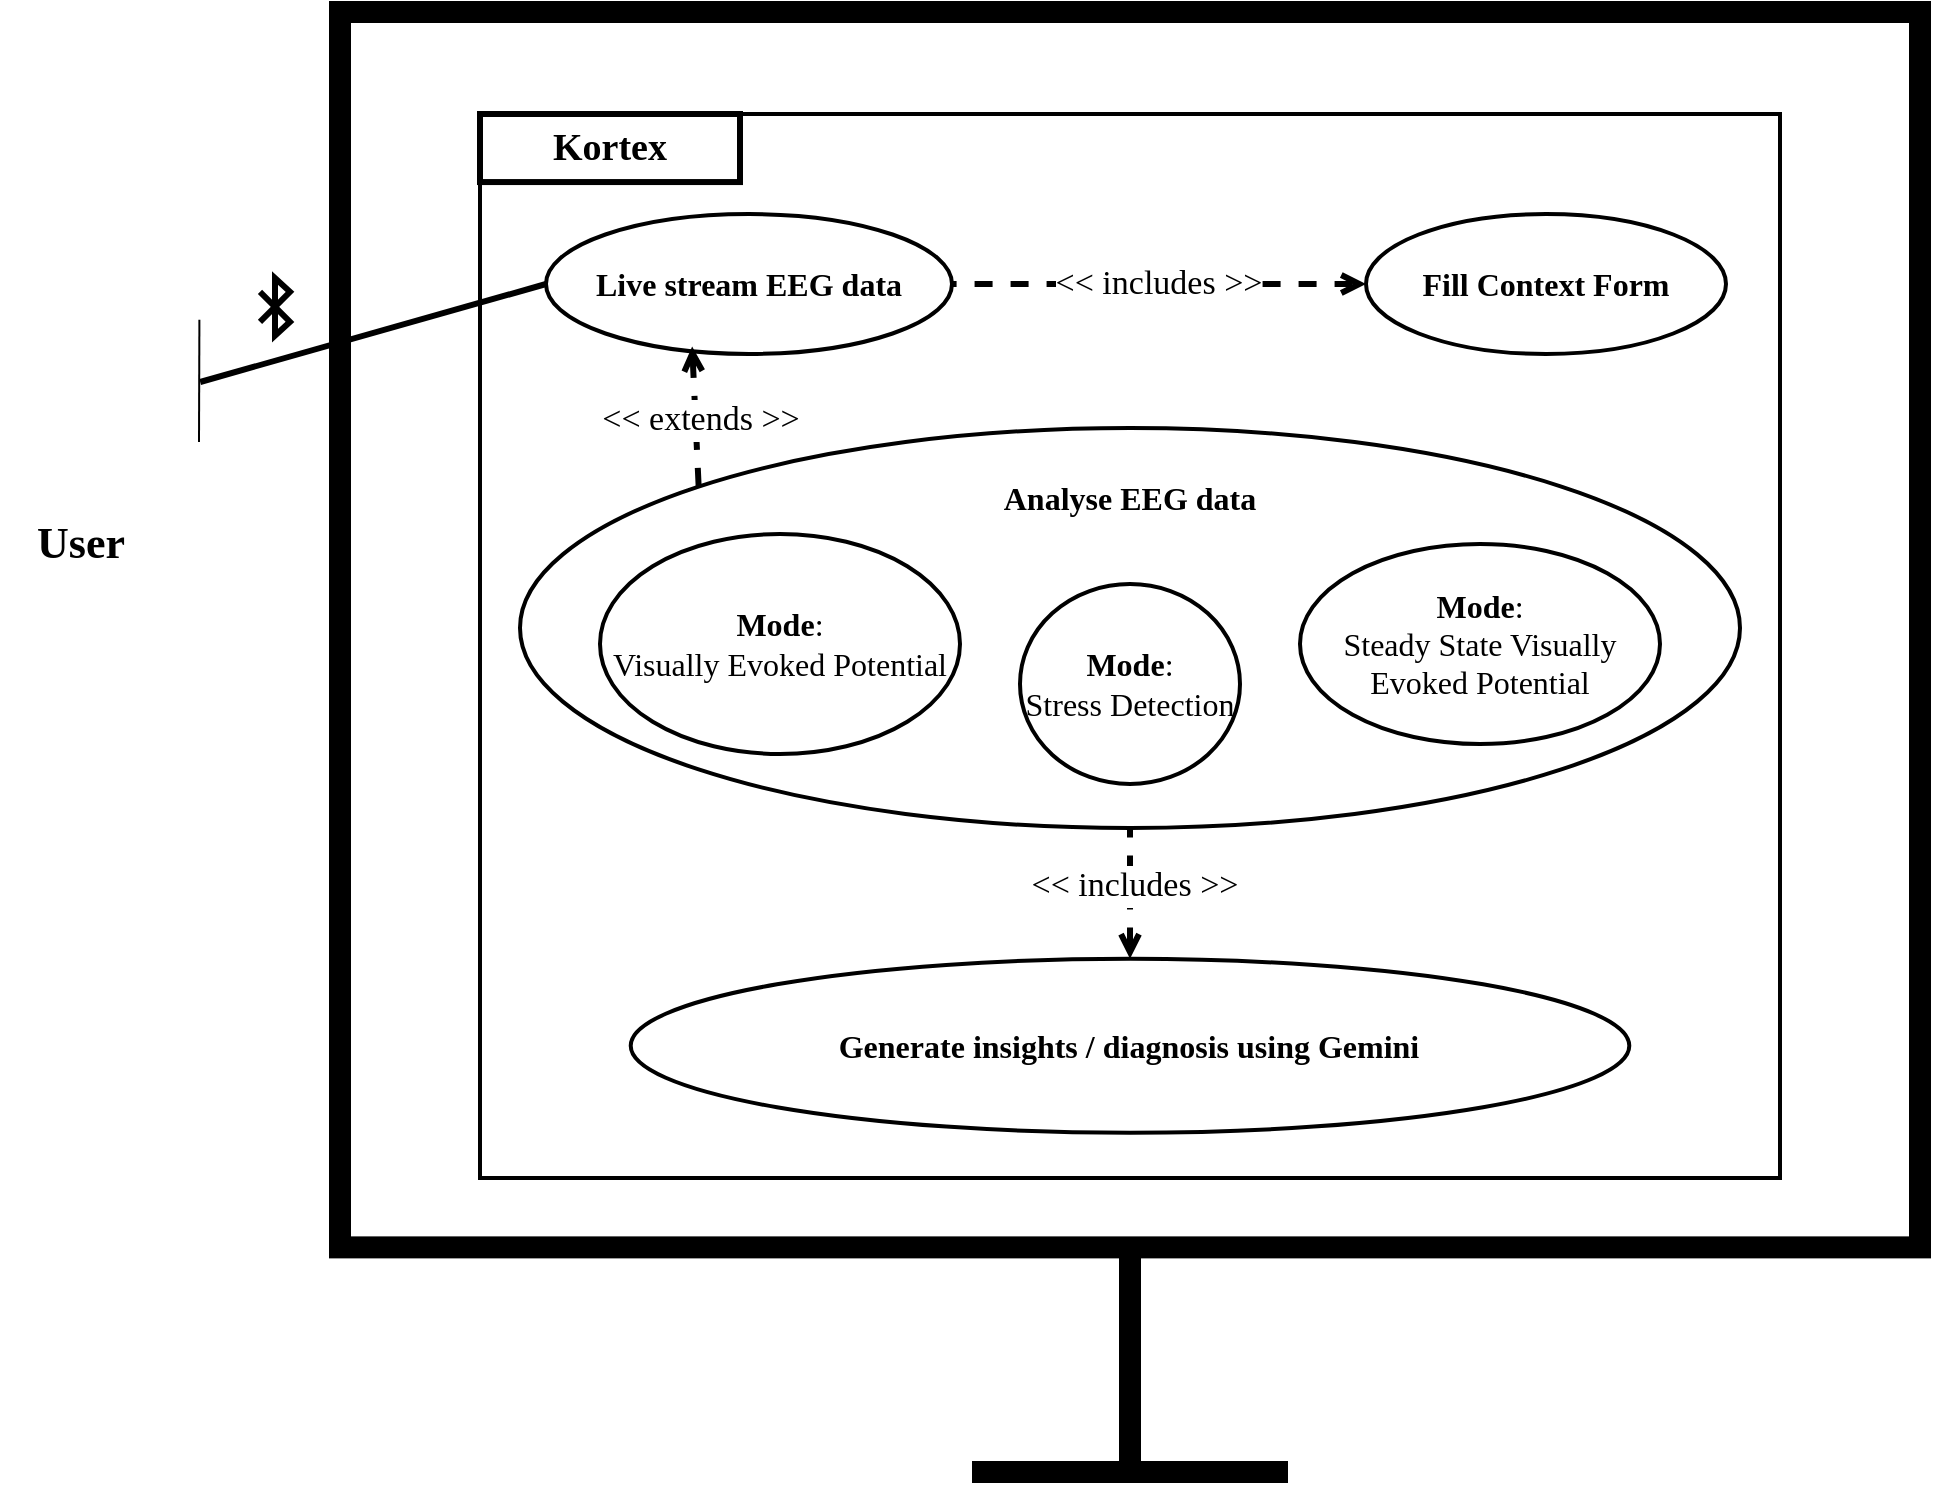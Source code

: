 <mxfile version="24.7.6">
  <diagram name="Page-1" id="iCfVHWvubjLdOC9LdsKN">
    <mxGraphModel dx="1545" dy="963" grid="1" gridSize="10" guides="1" tooltips="1" connect="1" arrows="1" fold="1" page="1" pageScale="1" pageWidth="1169" pageHeight="827" math="0" shadow="0">
      <root>
        <mxCell id="0" />
        <mxCell id="1" parent="0" />
        <mxCell id="8zRdXaXAbW-L0DH_pkQ1-27" value="" style="html=1;verticalLabelPosition=bottom;align=center;labelBackgroundColor=#ffffff;verticalAlign=top;strokeWidth=11;strokeColor=#000000;shadow=0;dashed=0;shape=mxgraph.ios7.icons.monitor;" vertex="1" parent="1">
          <mxGeometry x="247" y="39" width="790" height="730" as="geometry" />
        </mxCell>
        <mxCell id="8zRdXaXAbW-L0DH_pkQ1-2" value="" style="rounded=0;whiteSpace=wrap;html=1;fontFamily=Verdana;strokeWidth=2;" vertex="1" parent="1">
          <mxGeometry x="317" y="90" width="650" height="532" as="geometry" />
        </mxCell>
        <mxCell id="8zRdXaXAbW-L0DH_pkQ1-5" value="&lt;b style=&quot;font-size: 16px;&quot;&gt;Live stream EEG data&lt;/b&gt;" style="ellipse;whiteSpace=wrap;html=1;fontSize=16;fontFamily=Verdana;strokeWidth=2;" vertex="1" parent="1">
          <mxGeometry x="350" y="140" width="203" height="70" as="geometry" />
        </mxCell>
        <mxCell id="8zRdXaXAbW-L0DH_pkQ1-6" value="&lt;div style=&quot;font-size: 16px;&quot;&gt;&lt;b style=&quot;font-size: 16px;&quot;&gt;&lt;br style=&quot;font-size: 16px;&quot;&gt;&lt;/b&gt;&lt;/div&gt;&lt;b style=&quot;font-size: 16px;&quot;&gt;Analyse EEG data&lt;/b&gt;" style="ellipse;whiteSpace=wrap;html=1;fontSize=16;fontFamily=Verdana;verticalAlign=top;strokeWidth=2;" vertex="1" parent="1">
          <mxGeometry x="337" y="247" width="610" height="200" as="geometry" />
        </mxCell>
        <mxCell id="8zRdXaXAbW-L0DH_pkQ1-7" value="&lt;b style=&quot;font-size: 16px;&quot;&gt;Mode&lt;/b&gt;:&lt;div style=&quot;font-size: 16px;&quot;&gt;Visually Evoked Potential&lt;/div&gt;" style="ellipse;whiteSpace=wrap;html=1;fontSize=16;fontFamily=Verdana;strokeWidth=2;" vertex="1" parent="1">
          <mxGeometry x="377" y="300" width="180" height="110" as="geometry" />
        </mxCell>
        <mxCell id="8zRdXaXAbW-L0DH_pkQ1-8" value="&lt;b style=&quot;font-size: 16px;&quot;&gt;Mode&lt;/b&gt;:&lt;div style=&quot;font-size: 16px;&quot;&gt;Stress Detection&lt;/div&gt;" style="ellipse;whiteSpace=wrap;html=1;fontSize=16;fontFamily=Verdana;strokeWidth=2;" vertex="1" parent="1">
          <mxGeometry x="587" y="325" width="110" height="100" as="geometry" />
        </mxCell>
        <mxCell id="8zRdXaXAbW-L0DH_pkQ1-9" value="&lt;b style=&quot;font-size: 16px;&quot;&gt;Mode&lt;/b&gt;:&lt;div style=&quot;font-size: 16px;&quot;&gt;Steady State Visually Evoked Potential&lt;/div&gt;" style="ellipse;whiteSpace=wrap;html=1;fontSize=16;fontFamily=Verdana;strokeWidth=2;" vertex="1" parent="1">
          <mxGeometry x="727" y="305" width="180" height="100" as="geometry" />
        </mxCell>
        <mxCell id="8zRdXaXAbW-L0DH_pkQ1-12" value="" style="shape=image;verticalLabelPosition=bottom;labelBackgroundColor=default;verticalAlign=top;aspect=fixed;imageAspect=0;image=https://cdn-icons-png.flaticon.com/512/4305/4305203.png;" vertex="1" parent="1">
          <mxGeometry x="77" y="182" width="100" height="100" as="geometry" />
        </mxCell>
        <mxCell id="8zRdXaXAbW-L0DH_pkQ1-13" value="" style="endArrow=none;html=1;rounded=0;exitX=0.995;exitY=0.72;exitDx=0;exitDy=0;exitPerimeter=0;entryX=0.997;entryY=0.109;entryDx=0;entryDy=0;entryPerimeter=0;" edge="1" parent="1" source="8zRdXaXAbW-L0DH_pkQ1-12" target="8zRdXaXAbW-L0DH_pkQ1-12">
          <mxGeometry width="50" height="50" relative="1" as="geometry">
            <mxPoint x="597" y="442" as="sourcePoint" />
            <mxPoint x="647" y="392" as="targetPoint" />
          </mxGeometry>
        </mxCell>
        <mxCell id="8zRdXaXAbW-L0DH_pkQ1-14" value="" style="endArrow=none;html=1;rounded=0;exitX=1.001;exitY=0.42;exitDx=0;exitDy=0;exitPerimeter=0;entryX=0;entryY=0.5;entryDx=0;entryDy=0;strokeWidth=3;" edge="1" parent="1" source="8zRdXaXAbW-L0DH_pkQ1-12" target="8zRdXaXAbW-L0DH_pkQ1-5">
          <mxGeometry width="50" height="50" relative="1" as="geometry">
            <mxPoint x="267" y="182" as="sourcePoint" />
            <mxPoint x="427" y="142" as="targetPoint" />
          </mxGeometry>
        </mxCell>
        <mxCell id="8zRdXaXAbW-L0DH_pkQ1-15" value="" style="endArrow=none;html=1;rounded=0;entryX=0;entryY=0;entryDx=0;entryDy=0;strokeWidth=3;dashed=1;endFill=0;startArrow=open;startFill=0;exitX=0.36;exitY=0.947;exitDx=0;exitDy=0;exitPerimeter=0;" edge="1" parent="1" source="8zRdXaXAbW-L0DH_pkQ1-5" target="8zRdXaXAbW-L0DH_pkQ1-6">
          <mxGeometry width="50" height="50" relative="1" as="geometry">
            <mxPoint x="641.58" y="162" as="sourcePoint" />
            <mxPoint x="641.58" y="232" as="targetPoint" />
          </mxGeometry>
        </mxCell>
        <mxCell id="8zRdXaXAbW-L0DH_pkQ1-16" value="&lt;font style=&quot;font-size: 17px;&quot;&gt;&amp;lt;&amp;lt; extends &amp;gt;&amp;gt;&lt;/font&gt;" style="edgeLabel;html=1;align=center;verticalAlign=middle;resizable=0;points=[];fontSize=17;fontFamily=Verdana;" vertex="1" connectable="0" parent="8zRdXaXAbW-L0DH_pkQ1-15">
          <mxGeometry x="0.05" y="2" relative="1" as="geometry">
            <mxPoint as="offset" />
          </mxGeometry>
        </mxCell>
        <mxCell id="8zRdXaXAbW-L0DH_pkQ1-18" value="" style="endArrow=none;html=1;rounded=0;exitX=0.5;exitY=0;exitDx=0;exitDy=0;entryX=0.5;entryY=1;entryDx=0;entryDy=0;strokeWidth=3;dashed=1;endFill=0;startArrow=open;startFill=0;" edge="1" parent="1" source="8zRdXaXAbW-L0DH_pkQ1-10" target="8zRdXaXAbW-L0DH_pkQ1-6">
          <mxGeometry width="50" height="50" relative="1" as="geometry">
            <mxPoint x="651.58" y="172" as="sourcePoint" />
            <mxPoint x="652" y="272" as="targetPoint" />
          </mxGeometry>
        </mxCell>
        <mxCell id="8zRdXaXAbW-L0DH_pkQ1-19" value="&lt;font style=&quot;font-size: 17px;&quot;&gt;&amp;lt;&amp;lt; includes &amp;gt;&amp;gt;&lt;/font&gt;" style="edgeLabel;html=1;align=center;verticalAlign=middle;resizable=0;points=[];fontSize=17;fontFamily=Verdana;" vertex="1" connectable="0" parent="8zRdXaXAbW-L0DH_pkQ1-18">
          <mxGeometry x="0.05" y="2" relative="1" as="geometry">
            <mxPoint x="4" y="-2" as="offset" />
          </mxGeometry>
        </mxCell>
        <mxCell id="8zRdXaXAbW-L0DH_pkQ1-25" value="&lt;font style=&quot;font-size: 22px;&quot;&gt;&lt;b style=&quot;font-size: 22px;&quot;&gt;User&lt;/b&gt;&lt;/font&gt;" style="edgeLabel;html=1;align=center;verticalAlign=middle;resizable=0;points=[];fontSize=22;fontFamily=Verdana;" vertex="1" connectable="0" parent="8zRdXaXAbW-L0DH_pkQ1-18">
          <mxGeometry x="0.05" y="2" relative="1" as="geometry">
            <mxPoint x="-523" y="-173" as="offset" />
          </mxGeometry>
        </mxCell>
        <mxCell id="8zRdXaXAbW-L0DH_pkQ1-4" value="&lt;font style=&quot;font-size: 19px;&quot;&gt;&lt;b style=&quot;font-size: 19px;&quot;&gt;Kortex&lt;/b&gt;&lt;/font&gt;" style="rounded=0;whiteSpace=wrap;html=1;fontSize=19;fontFamily=Verdana;strokeWidth=3;container=0;" vertex="1" parent="1">
          <mxGeometry x="317" y="90" width="130" height="34.03" as="geometry" />
        </mxCell>
        <mxCell id="8zRdXaXAbW-L0DH_pkQ1-10" value="&lt;b style=&quot;font-size: 16px;&quot;&gt;Generate insights / diagnosis using Gemini&lt;/b&gt;" style="ellipse;whiteSpace=wrap;html=1;fontSize=16;fontFamily=Verdana;strokeWidth=2;" vertex="1" parent="1">
          <mxGeometry x="392.36" y="512.41" width="499.29" height="86.95" as="geometry" />
        </mxCell>
        <mxCell id="8zRdXaXAbW-L0DH_pkQ1-28" value="" style="html=1;verticalLabelPosition=bottom;align=center;labelBackgroundColor=#ffffff;verticalAlign=top;strokeWidth=3;strokeColor=#000000;shadow=0;dashed=0;shape=mxgraph.ios7.icons.bluetooth;pointerEvents=1" vertex="1" parent="1">
          <mxGeometry x="207" y="172" width="15" height="28.8" as="geometry" />
        </mxCell>
        <mxCell id="8zRdXaXAbW-L0DH_pkQ1-30" value="&lt;b style=&quot;font-size: 16px;&quot;&gt;Fill Context Form&lt;/b&gt;" style="ellipse;whiteSpace=wrap;html=1;fontSize=16;fontFamily=Verdana;strokeWidth=2;" vertex="1" parent="1">
          <mxGeometry x="760" y="140" width="180" height="70" as="geometry" />
        </mxCell>
        <mxCell id="8zRdXaXAbW-L0DH_pkQ1-31" value="" style="endArrow=none;html=1;rounded=0;exitX=0;exitY=0.5;exitDx=0;exitDy=0;entryX=1;entryY=0.5;entryDx=0;entryDy=0;strokeWidth=3;dashed=1;endFill=0;startArrow=open;startFill=0;" edge="1" parent="1" source="8zRdXaXAbW-L0DH_pkQ1-30" target="8zRdXaXAbW-L0DH_pkQ1-5">
          <mxGeometry width="50" height="50" relative="1" as="geometry">
            <mxPoint x="652" y="522" as="sourcePoint" />
            <mxPoint x="652" y="457" as="targetPoint" />
          </mxGeometry>
        </mxCell>
        <mxCell id="8zRdXaXAbW-L0DH_pkQ1-32" value="&lt;font style=&quot;font-size: 17px;&quot;&gt;&amp;lt;&amp;lt; includes &amp;gt;&amp;gt;&lt;/font&gt;" style="edgeLabel;html=1;align=center;verticalAlign=middle;resizable=0;points=[];fontSize=17;fontFamily=Verdana;" vertex="1" connectable="0" parent="8zRdXaXAbW-L0DH_pkQ1-31">
          <mxGeometry x="0.05" y="2" relative="1" as="geometry">
            <mxPoint x="4" y="-2" as="offset" />
          </mxGeometry>
        </mxCell>
      </root>
    </mxGraphModel>
  </diagram>
</mxfile>
